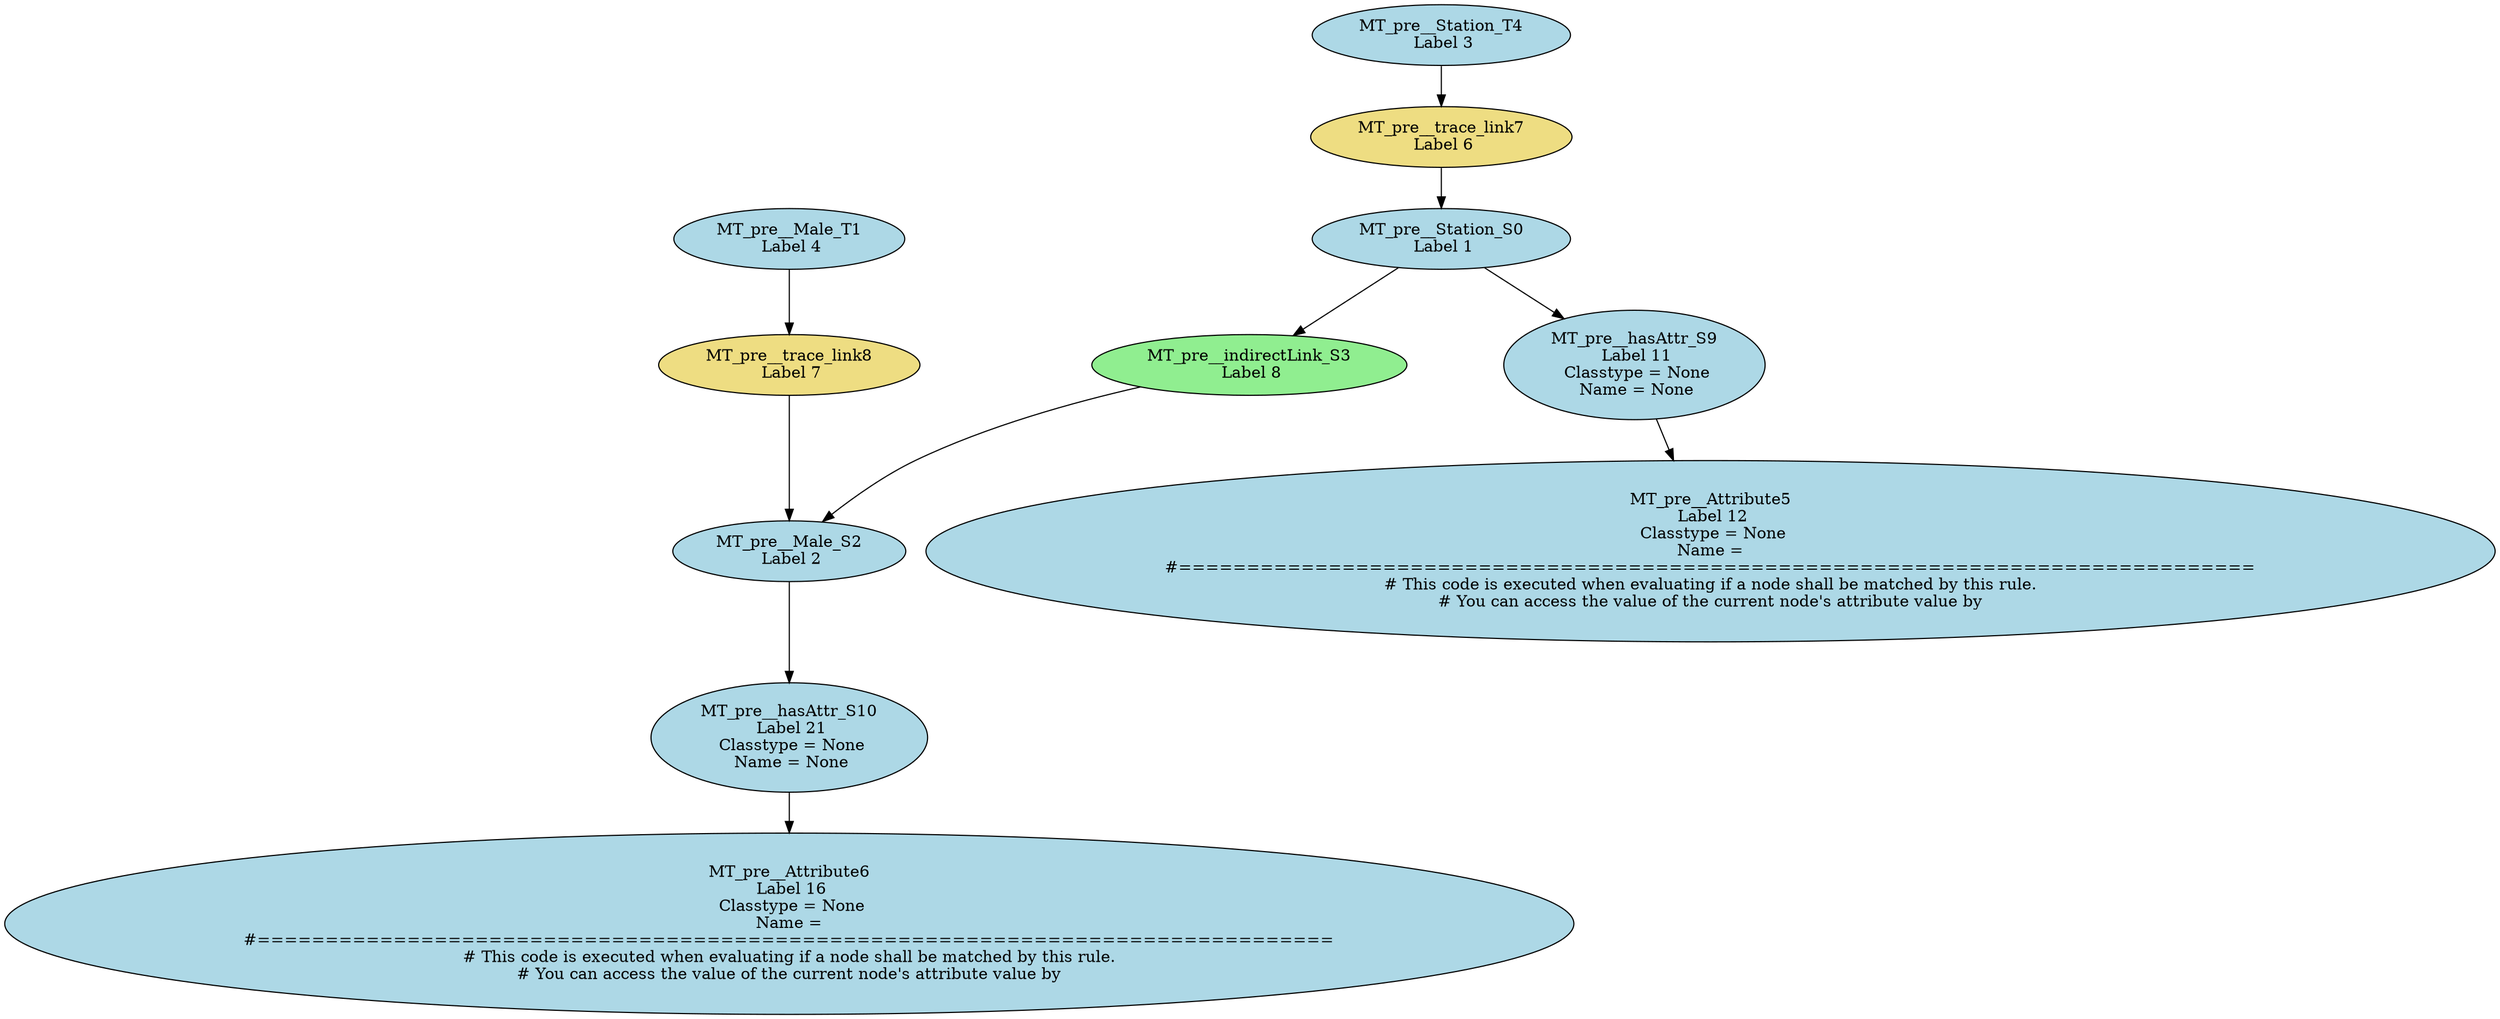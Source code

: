 digraph ruleCombinator_match_HSM2SM_combine_1LHS {
"MT_pre__Station_S0\n Label 1" [style=filled, fillcolor=lightblue];
"MT_pre__Male_T1\n Label 4" [style=filled, fillcolor=lightblue];
"MT_pre__Male_S2\n Label 2" [style=filled, fillcolor=lightblue];
"MT_pre__indirectLink_S3\n Label 8" [style=filled, fillcolor=lightgreen];
"MT_pre__Station_T4\n Label 3" [style=filled, fillcolor=lightblue];
"MT_pre__Attribute5\n Label 12\n Classtype = None\n Name = 
#===============================================================================
# This code is executed when evaluating if a node shall be matched by this rule.
# You can access the value of the current node's attribute value by" [style=filled, fillcolor=lightblue];
"MT_pre__Attribute6\n Label 16\n Classtype = None\n Name = 
#===============================================================================
# This code is executed when evaluating if a node shall be matched by this rule.
# You can access the value of the current node's attribute value by" [style=filled, fillcolor=lightblue];
"MT_pre__trace_link7\n Label 6" [style=filled, fillcolor=lightgoldenrod];
"MT_pre__trace_link8\n Label 7" [style=filled, fillcolor=lightgoldenrod];
"MT_pre__hasAttr_S9\n Label 11\n Classtype = None\n Name = None" [style=filled, fillcolor=lightblue];
"MT_pre__hasAttr_S10\n Label 21\n Classtype = None\n Name = None" [style=filled, fillcolor=lightblue];
"MT_pre__hasAttr_S9\n Label 11\n Classtype = None\n Name = None" -> "MT_pre__Attribute5\n Label 12\n Classtype = None\n Name = 
#===============================================================================
# This code is executed when evaluating if a node shall be matched by this rule.
# You can access the value of the current node's attribute value by";
"MT_pre__hasAttr_S10\n Label 21\n Classtype = None\n Name = None" -> "MT_pre__Attribute6\n Label 16\n Classtype = None\n Name = 
#===============================================================================
# This code is executed when evaluating if a node shall be matched by this rule.
# You can access the value of the current node's attribute value by";
"MT_pre__trace_link7\n Label 6" -> "MT_pre__Station_S0\n Label 1";
"MT_pre__Station_S0\n Label 1" -> "MT_pre__indirectLink_S3\n Label 8";
"MT_pre__Station_S0\n Label 1" -> "MT_pre__hasAttr_S9\n Label 11\n Classtype = None\n Name = None";
"MT_pre__Male_T1\n Label 4" -> "MT_pre__trace_link8\n Label 7";
"MT_pre__indirectLink_S3\n Label 8" -> "MT_pre__Male_S2\n Label 2";
"MT_pre__trace_link8\n Label 7" -> "MT_pre__Male_S2\n Label 2";
"MT_pre__Male_S2\n Label 2" -> "MT_pre__hasAttr_S10\n Label 21\n Classtype = None\n Name = None";
"MT_pre__Station_T4\n Label 3" -> "MT_pre__trace_link7\n Label 6";
}
